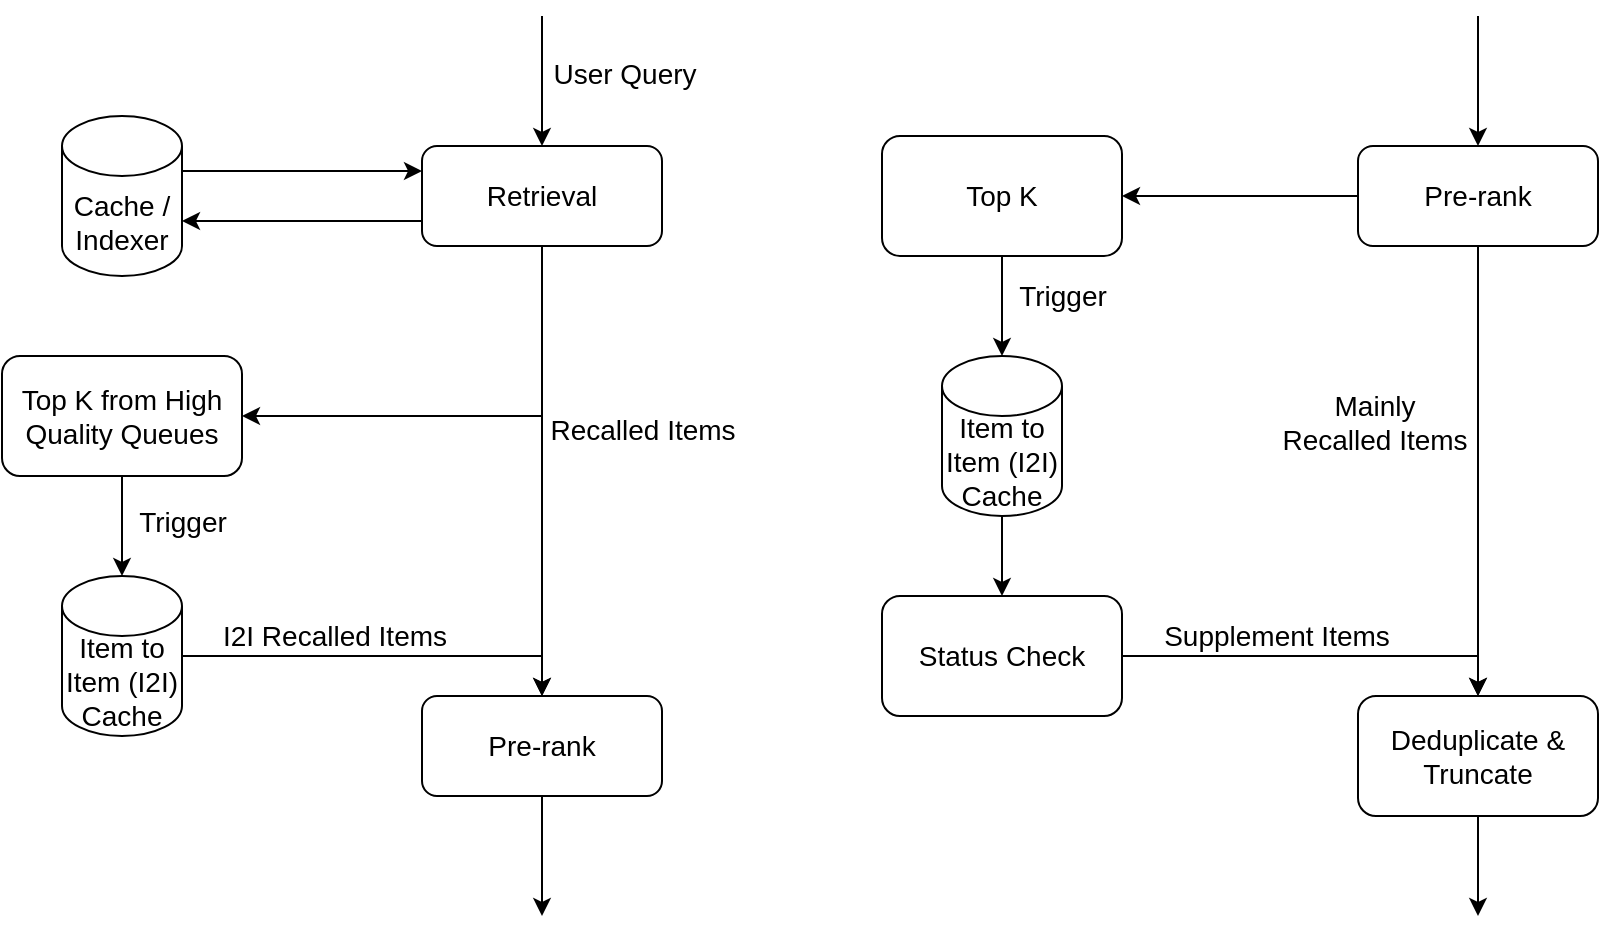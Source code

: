 <mxfile version="20.5.1" type="github" pages="4">
  <diagram id="C5RBs43oDa-KdzZeNtuy" name="q2i2i">
    <mxGraphModel dx="1298" dy="841" grid="0" gridSize="10" guides="1" tooltips="1" connect="1" arrows="1" fold="1" page="1" pageScale="1" pageWidth="827" pageHeight="1169" math="0" shadow="0">
      <root>
        <mxCell id="WIyWlLk6GJQsqaUBKTNV-0" />
        <mxCell id="WIyWlLk6GJQsqaUBKTNV-1" parent="WIyWlLk6GJQsqaUBKTNV-0" />
        <mxCell id="HGwPuuSSGh5aYulOvwMj-5" style="edgeStyle=orthogonalEdgeStyle;rounded=0;orthogonalLoop=1;jettySize=auto;html=1;exitX=1;exitY=0;exitDx=0;exitDy=27.5;exitPerimeter=0;entryX=0;entryY=0.25;entryDx=0;entryDy=0;fontSize=14;" edge="1" parent="WIyWlLk6GJQsqaUBKTNV-1" source="HGwPuuSSGh5aYulOvwMj-1" target="HGwPuuSSGh5aYulOvwMj-2">
          <mxGeometry relative="1" as="geometry" />
        </mxCell>
        <mxCell id="HGwPuuSSGh5aYulOvwMj-1" value="Cache / Indexer" style="shape=cylinder3;whiteSpace=wrap;html=1;boundedLbl=1;backgroundOutline=1;size=15;fontSize=14;" vertex="1" parent="WIyWlLk6GJQsqaUBKTNV-1">
          <mxGeometry x="40" y="120" width="60" height="80" as="geometry" />
        </mxCell>
        <mxCell id="HGwPuuSSGh5aYulOvwMj-4" style="edgeStyle=orthogonalEdgeStyle;rounded=0;orthogonalLoop=1;jettySize=auto;html=1;exitX=0.5;exitY=0;exitDx=0;exitDy=0;startArrow=classic;startFill=1;endArrow=none;endFill=0;fontSize=14;" edge="1" parent="WIyWlLk6GJQsqaUBKTNV-1" source="HGwPuuSSGh5aYulOvwMj-2">
          <mxGeometry relative="1" as="geometry">
            <mxPoint x="280" y="70" as="targetPoint" />
          </mxGeometry>
        </mxCell>
        <mxCell id="HGwPuuSSGh5aYulOvwMj-20" value="User Query" style="edgeLabel;html=1;align=center;verticalAlign=middle;resizable=0;points=[];fontSize=14;" vertex="1" connectable="0" parent="HGwPuuSSGh5aYulOvwMj-4">
          <mxGeometry x="0.108" relative="1" as="geometry">
            <mxPoint x="40" as="offset" />
          </mxGeometry>
        </mxCell>
        <mxCell id="HGwPuuSSGh5aYulOvwMj-6" style="edgeStyle=orthogonalEdgeStyle;rounded=0;orthogonalLoop=1;jettySize=auto;html=1;exitX=0;exitY=0.75;exitDx=0;exitDy=0;entryX=1;entryY=0;entryDx=0;entryDy=52.5;entryPerimeter=0;fontSize=14;" edge="1" parent="WIyWlLk6GJQsqaUBKTNV-1" source="HGwPuuSSGh5aYulOvwMj-2" target="HGwPuuSSGh5aYulOvwMj-1">
          <mxGeometry relative="1" as="geometry" />
        </mxCell>
        <mxCell id="HGwPuuSSGh5aYulOvwMj-8" value="" style="edgeStyle=orthogonalEdgeStyle;rounded=0;orthogonalLoop=1;jettySize=auto;html=1;startArrow=none;startFill=0;endArrow=classic;endFill=1;fontSize=14;" edge="1" parent="WIyWlLk6GJQsqaUBKTNV-1" source="HGwPuuSSGh5aYulOvwMj-2" target="HGwPuuSSGh5aYulOvwMj-7">
          <mxGeometry relative="1" as="geometry" />
        </mxCell>
        <mxCell id="HGwPuuSSGh5aYulOvwMj-17" value="Recalled Items" style="edgeLabel;html=1;align=center;verticalAlign=middle;resizable=0;points=[];fontSize=14;" vertex="1" connectable="0" parent="HGwPuuSSGh5aYulOvwMj-8">
          <mxGeometry x="-0.613" y="1" relative="1" as="geometry">
            <mxPoint x="49" y="48" as="offset" />
          </mxGeometry>
        </mxCell>
        <mxCell id="HGwPuuSSGh5aYulOvwMj-2" value="Retrieval" style="rounded=1;whiteSpace=wrap;html=1;fontSize=14;" vertex="1" parent="WIyWlLk6GJQsqaUBKTNV-1">
          <mxGeometry x="220" y="135" width="120" height="50" as="geometry" />
        </mxCell>
        <mxCell id="HGwPuuSSGh5aYulOvwMj-10" style="edgeStyle=orthogonalEdgeStyle;rounded=0;orthogonalLoop=1;jettySize=auto;html=1;exitX=0.5;exitY=1;exitDx=0;exitDy=0;startArrow=none;startFill=0;endArrow=classic;endFill=1;fontSize=14;" edge="1" parent="WIyWlLk6GJQsqaUBKTNV-1" source="HGwPuuSSGh5aYulOvwMj-7">
          <mxGeometry relative="1" as="geometry">
            <mxPoint x="280" y="520" as="targetPoint" />
          </mxGeometry>
        </mxCell>
        <mxCell id="HGwPuuSSGh5aYulOvwMj-7" value="Pre-rank" style="rounded=1;whiteSpace=wrap;html=1;fontSize=14;" vertex="1" parent="WIyWlLk6GJQsqaUBKTNV-1">
          <mxGeometry x="220" y="410" width="120" height="50" as="geometry" />
        </mxCell>
        <mxCell id="HGwPuuSSGh5aYulOvwMj-15" style="edgeStyle=orthogonalEdgeStyle;rounded=0;orthogonalLoop=1;jettySize=auto;html=1;exitX=1;exitY=0.5;exitDx=0;exitDy=0;startArrow=classic;startFill=1;endArrow=none;endFill=0;fontSize=14;" edge="1" parent="WIyWlLk6GJQsqaUBKTNV-1" source="HGwPuuSSGh5aYulOvwMj-11">
          <mxGeometry relative="1" as="geometry">
            <mxPoint x="280" y="270" as="targetPoint" />
            <Array as="points">
              <mxPoint x="260" y="270" />
            </Array>
          </mxGeometry>
        </mxCell>
        <mxCell id="HGwPuuSSGh5aYulOvwMj-16" style="edgeStyle=orthogonalEdgeStyle;rounded=0;orthogonalLoop=1;jettySize=auto;html=1;exitX=0.5;exitY=1;exitDx=0;exitDy=0;entryX=0.5;entryY=0;entryDx=0;entryDy=0;entryPerimeter=0;startArrow=none;startFill=0;endArrow=classic;endFill=1;fontSize=14;" edge="1" parent="WIyWlLk6GJQsqaUBKTNV-1" source="HGwPuuSSGh5aYulOvwMj-11" target="HGwPuuSSGh5aYulOvwMj-12">
          <mxGeometry relative="1" as="geometry" />
        </mxCell>
        <mxCell id="HGwPuuSSGh5aYulOvwMj-18" value="Trigger" style="edgeLabel;html=1;align=center;verticalAlign=middle;resizable=0;points=[];fontSize=14;" vertex="1" connectable="0" parent="HGwPuuSSGh5aYulOvwMj-16">
          <mxGeometry x="-0.022" y="2" relative="1" as="geometry">
            <mxPoint x="28" y="-2" as="offset" />
          </mxGeometry>
        </mxCell>
        <mxCell id="HGwPuuSSGh5aYulOvwMj-11" value="Top K from High Quality Queues" style="rounded=1;whiteSpace=wrap;html=1;fontSize=14;" vertex="1" parent="WIyWlLk6GJQsqaUBKTNV-1">
          <mxGeometry x="10" y="240" width="120" height="60" as="geometry" />
        </mxCell>
        <mxCell id="HGwPuuSSGh5aYulOvwMj-13" style="edgeStyle=orthogonalEdgeStyle;rounded=0;orthogonalLoop=1;jettySize=auto;html=1;exitX=1;exitY=0.5;exitDx=0;exitDy=0;exitPerimeter=0;entryX=0.5;entryY=0;entryDx=0;entryDy=0;startArrow=none;startFill=0;endArrow=classic;endFill=1;fontSize=14;" edge="1" parent="WIyWlLk6GJQsqaUBKTNV-1" source="HGwPuuSSGh5aYulOvwMj-12" target="HGwPuuSSGh5aYulOvwMj-7">
          <mxGeometry relative="1" as="geometry" />
        </mxCell>
        <mxCell id="HGwPuuSSGh5aYulOvwMj-19" value="I2I Recalled Items" style="edgeLabel;html=1;align=center;verticalAlign=middle;resizable=0;points=[];fontSize=14;" vertex="1" connectable="0" parent="HGwPuuSSGh5aYulOvwMj-13">
          <mxGeometry x="-0.22" y="-1" relative="1" as="geometry">
            <mxPoint x="-2" y="-11" as="offset" />
          </mxGeometry>
        </mxCell>
        <mxCell id="HGwPuuSSGh5aYulOvwMj-12" value="Item to Item (I2I) Cache" style="shape=cylinder3;whiteSpace=wrap;html=1;boundedLbl=1;backgroundOutline=1;size=15;fontSize=14;" vertex="1" parent="WIyWlLk6GJQsqaUBKTNV-1">
          <mxGeometry x="40" y="350" width="60" height="80" as="geometry" />
        </mxCell>
        <mxCell id="HGwPuuSSGh5aYulOvwMj-27" style="edgeStyle=orthogonalEdgeStyle;rounded=0;orthogonalLoop=1;jettySize=auto;html=1;exitX=0.5;exitY=0;exitDx=0;exitDy=0;fontSize=14;startArrow=classic;startFill=1;endArrow=none;endFill=0;" edge="1" parent="WIyWlLk6GJQsqaUBKTNV-1" source="HGwPuuSSGh5aYulOvwMj-21">
          <mxGeometry relative="1" as="geometry">
            <mxPoint x="748" y="70" as="targetPoint" />
          </mxGeometry>
        </mxCell>
        <mxCell id="HGwPuuSSGh5aYulOvwMj-32" style="edgeStyle=orthogonalEdgeStyle;rounded=0;orthogonalLoop=1;jettySize=auto;html=1;exitX=0;exitY=0.5;exitDx=0;exitDy=0;entryX=1;entryY=0.5;entryDx=0;entryDy=0;fontSize=14;startArrow=none;startFill=0;endArrow=classic;endFill=1;" edge="1" parent="WIyWlLk6GJQsqaUBKTNV-1" source="HGwPuuSSGh5aYulOvwMj-21" target="HGwPuuSSGh5aYulOvwMj-28">
          <mxGeometry relative="1" as="geometry" />
        </mxCell>
        <mxCell id="HGwPuuSSGh5aYulOvwMj-35" value="Trigger" style="edgeLabel;html=1;align=center;verticalAlign=middle;resizable=0;points=[];fontSize=14;" vertex="1" connectable="0" parent="HGwPuuSSGh5aYulOvwMj-32">
          <mxGeometry x="-0.15" y="3" relative="1" as="geometry">
            <mxPoint x="-98" y="47" as="offset" />
          </mxGeometry>
        </mxCell>
        <mxCell id="HGwPuuSSGh5aYulOvwMj-39" style="edgeStyle=orthogonalEdgeStyle;rounded=0;orthogonalLoop=1;jettySize=auto;html=1;exitX=0.5;exitY=1;exitDx=0;exitDy=0;entryX=0.5;entryY=0;entryDx=0;entryDy=0;fontSize=14;startArrow=none;startFill=0;endArrow=classic;endFill=1;" edge="1" parent="WIyWlLk6GJQsqaUBKTNV-1" source="HGwPuuSSGh5aYulOvwMj-21" target="HGwPuuSSGh5aYulOvwMj-33">
          <mxGeometry relative="1" as="geometry" />
        </mxCell>
        <mxCell id="HGwPuuSSGh5aYulOvwMj-42" value="Mainly &lt;br&gt;Recalled Items" style="edgeLabel;html=1;align=center;verticalAlign=middle;resizable=0;points=[];fontSize=14;" vertex="1" connectable="0" parent="HGwPuuSSGh5aYulOvwMj-39">
          <mxGeometry x="-0.222" y="-1" relative="1" as="geometry">
            <mxPoint x="-51" as="offset" />
          </mxGeometry>
        </mxCell>
        <mxCell id="HGwPuuSSGh5aYulOvwMj-21" value="Pre-rank" style="rounded=1;whiteSpace=wrap;html=1;fontSize=14;" vertex="1" parent="WIyWlLk6GJQsqaUBKTNV-1">
          <mxGeometry x="688" y="135" width="120" height="50" as="geometry" />
        </mxCell>
        <mxCell id="HGwPuuSSGh5aYulOvwMj-34" style="edgeStyle=orthogonalEdgeStyle;rounded=0;orthogonalLoop=1;jettySize=auto;html=1;exitX=0.5;exitY=1;exitDx=0;exitDy=0;entryX=0.5;entryY=0;entryDx=0;entryDy=0;entryPerimeter=0;fontSize=14;startArrow=none;startFill=0;endArrow=classic;endFill=1;" edge="1" parent="WIyWlLk6GJQsqaUBKTNV-1" source="HGwPuuSSGh5aYulOvwMj-28" target="HGwPuuSSGh5aYulOvwMj-30">
          <mxGeometry relative="1" as="geometry" />
        </mxCell>
        <mxCell id="HGwPuuSSGh5aYulOvwMj-28" value="Top K" style="rounded=1;whiteSpace=wrap;html=1;fontSize=14;" vertex="1" parent="WIyWlLk6GJQsqaUBKTNV-1">
          <mxGeometry x="450" y="130" width="120" height="60" as="geometry" />
        </mxCell>
        <mxCell id="HGwPuuSSGh5aYulOvwMj-36" style="edgeStyle=orthogonalEdgeStyle;rounded=0;orthogonalLoop=1;jettySize=auto;html=1;exitX=0.5;exitY=1;exitDx=0;exitDy=0;exitPerimeter=0;entryX=0.5;entryY=0;entryDx=0;entryDy=0;fontSize=14;startArrow=none;startFill=0;endArrow=classic;endFill=1;" edge="1" parent="WIyWlLk6GJQsqaUBKTNV-1" source="HGwPuuSSGh5aYulOvwMj-30" target="HGwPuuSSGh5aYulOvwMj-31">
          <mxGeometry relative="1" as="geometry" />
        </mxCell>
        <mxCell id="HGwPuuSSGh5aYulOvwMj-30" value="Item to Item (I2I) Cache" style="shape=cylinder3;whiteSpace=wrap;html=1;boundedLbl=1;backgroundOutline=1;size=15;fontSize=14;" vertex="1" parent="WIyWlLk6GJQsqaUBKTNV-1">
          <mxGeometry x="480" y="240" width="60" height="80" as="geometry" />
        </mxCell>
        <mxCell id="HGwPuuSSGh5aYulOvwMj-37" style="edgeStyle=orthogonalEdgeStyle;rounded=0;orthogonalLoop=1;jettySize=auto;html=1;exitX=1;exitY=0.5;exitDx=0;exitDy=0;entryX=0.5;entryY=0;entryDx=0;entryDy=0;fontSize=14;startArrow=none;startFill=0;endArrow=classic;endFill=1;" edge="1" parent="WIyWlLk6GJQsqaUBKTNV-1" source="HGwPuuSSGh5aYulOvwMj-31" target="HGwPuuSSGh5aYulOvwMj-33">
          <mxGeometry relative="1" as="geometry" />
        </mxCell>
        <mxCell id="HGwPuuSSGh5aYulOvwMj-38" value="Supplement Items" style="edgeLabel;html=1;align=center;verticalAlign=middle;resizable=0;points=[];fontSize=14;" vertex="1" connectable="0" parent="HGwPuuSSGh5aYulOvwMj-37">
          <mxGeometry x="-0.225" y="-3" relative="1" as="geometry">
            <mxPoint y="-13" as="offset" />
          </mxGeometry>
        </mxCell>
        <mxCell id="HGwPuuSSGh5aYulOvwMj-31" value="Status Check" style="rounded=1;whiteSpace=wrap;html=1;fontSize=14;" vertex="1" parent="WIyWlLk6GJQsqaUBKTNV-1">
          <mxGeometry x="450" y="360" width="120" height="60" as="geometry" />
        </mxCell>
        <mxCell id="HGwPuuSSGh5aYulOvwMj-41" style="edgeStyle=orthogonalEdgeStyle;rounded=0;orthogonalLoop=1;jettySize=auto;html=1;exitX=0.5;exitY=1;exitDx=0;exitDy=0;fontSize=14;startArrow=none;startFill=0;endArrow=classic;endFill=1;" edge="1" parent="WIyWlLk6GJQsqaUBKTNV-1" source="HGwPuuSSGh5aYulOvwMj-33">
          <mxGeometry relative="1" as="geometry">
            <mxPoint x="748" y="520" as="targetPoint" />
          </mxGeometry>
        </mxCell>
        <mxCell id="HGwPuuSSGh5aYulOvwMj-33" value="Deduplicate &amp;amp; Truncate" style="rounded=1;whiteSpace=wrap;html=1;fontSize=14;" vertex="1" parent="WIyWlLk6GJQsqaUBKTNV-1">
          <mxGeometry x="688" y="410" width="120" height="60" as="geometry" />
        </mxCell>
      </root>
    </mxGraphModel>
  </diagram>
  <diagram id="5fOxwFPV1g2caRDRGUS9" name="swing">
    <mxGraphModel dx="1298" dy="752" grid="0" gridSize="10" guides="1" tooltips="1" connect="1" arrows="1" fold="1" page="1" pageScale="1" pageWidth="850" pageHeight="1100" math="0" shadow="0">
      <root>
        <mxCell id="0" />
        <mxCell id="1" parent="0" />
        <mxCell id="u0Erxf0fojJ4FD15GasT-1" value="User &lt;i&gt;&lt;font face=&quot;Times New Roman&quot;&gt;u&lt;/font&gt;&lt;/i&gt;" style="shape=umlActor;verticalLabelPosition=bottom;verticalAlign=top;html=1;outlineConnect=0;fontSize=14;" vertex="1" parent="1">
          <mxGeometry x="66" y="259.5" width="30" height="60" as="geometry" />
        </mxCell>
        <mxCell id="u0Erxf0fojJ4FD15GasT-2" value="User &lt;font face=&quot;Times New Roman&quot;&gt;&lt;i&gt;v&lt;/i&gt;&lt;/font&gt;" style="shape=umlActor;verticalLabelPosition=bottom;verticalAlign=top;html=1;outlineConnect=0;fontSize=14;" vertex="1" parent="1">
          <mxGeometry x="292" y="182.5" width="30" height="60" as="geometry" />
        </mxCell>
        <mxCell id="u0Erxf0fojJ4FD15GasT-4" value="Item &lt;i&gt;&lt;font face=&quot;Times New Roman&quot;&gt;j&lt;/font&gt;&lt;/i&gt;" style="ellipse;whiteSpace=wrap;html=1;aspect=fixed;fontSize=14;" vertex="1" parent="1">
          <mxGeometry x="178" y="351.5" width="47" height="47" as="geometry" />
        </mxCell>
        <mxCell id="u0Erxf0fojJ4FD15GasT-6" value="Item &lt;i&gt;&lt;font face=&quot;Times New Roman&quot;&gt;i&lt;/font&gt;&lt;/i&gt;" style="ellipse;whiteSpace=wrap;html=1;aspect=fixed;fontSize=14;" vertex="1" parent="1">
          <mxGeometry x="169" y="277.5" width="47" height="47" as="geometry" />
        </mxCell>
        <mxCell id="u0Erxf0fojJ4FD15GasT-14" value="" style="endArrow=classic;html=1;rounded=0;fontSize=14;exitX=1;exitY=0.333;exitDx=0;exitDy=0;exitPerimeter=0;entryX=0;entryY=0.5;entryDx=0;entryDy=0;strokeColor=#7EA6E0;" edge="1" parent="1" source="u0Erxf0fojJ4FD15GasT-1" target="u0Erxf0fojJ4FD15GasT-6">
          <mxGeometry width="50" height="50" relative="1" as="geometry">
            <mxPoint x="336" y="456.5" as="sourcePoint" />
            <mxPoint x="386" y="406.5" as="targetPoint" />
          </mxGeometry>
        </mxCell>
        <mxCell id="u0Erxf0fojJ4FD15GasT-15" value="" style="endArrow=classic;html=1;rounded=0;fontSize=14;exitX=1;exitY=0.333;exitDx=0;exitDy=0;exitPerimeter=0;entryX=0;entryY=0.5;entryDx=0;entryDy=0;strokeColor=#7EA6E0;" edge="1" parent="1" source="u0Erxf0fojJ4FD15GasT-1" target="u0Erxf0fojJ4FD15GasT-4">
          <mxGeometry width="50" height="50" relative="1" as="geometry">
            <mxPoint x="82" y="277.5" as="sourcePoint" />
            <mxPoint x="179" y="311" as="targetPoint" />
          </mxGeometry>
        </mxCell>
        <mxCell id="u0Erxf0fojJ4FD15GasT-16" value="" style="endArrow=classic;html=1;rounded=0;fontSize=14;exitX=0;exitY=0.333;exitDx=0;exitDy=0;exitPerimeter=0;entryX=1;entryY=0.5;entryDx=0;entryDy=0;strokeColor=#7EA6E0;" edge="1" parent="1" source="u0Erxf0fojJ4FD15GasT-2" target="u0Erxf0fojJ4FD15GasT-6">
          <mxGeometry width="50" height="50" relative="1" as="geometry">
            <mxPoint x="82" y="277.5" as="sourcePoint" />
            <mxPoint x="179" y="311" as="targetPoint" />
          </mxGeometry>
        </mxCell>
        <mxCell id="u0Erxf0fojJ4FD15GasT-17" value="" style="endArrow=classic;html=1;rounded=0;fontSize=14;entryX=1;entryY=0.5;entryDx=0;entryDy=0;strokeColor=#7EA6E0;" edge="1" parent="1" target="u0Erxf0fojJ4FD15GasT-4">
          <mxGeometry width="50" height="50" relative="1" as="geometry">
            <mxPoint x="293" y="203.5" as="sourcePoint" />
            <mxPoint x="189" y="321" as="targetPoint" />
          </mxGeometry>
        </mxCell>
        <mxCell id="u0Erxf0fojJ4FD15GasT-25" style="edgeStyle=orthogonalEdgeStyle;rounded=0;orthogonalLoop=1;jettySize=auto;html=1;exitX=1;exitY=0.5;exitDx=0;exitDy=0;strokeColor=#7EA6E0;fontSize=14;startArrow=none;startFill=0;endArrow=classic;endFill=1;" edge="1" parent="1" source="u0Erxf0fojJ4FD15GasT-21">
          <mxGeometry relative="1" as="geometry">
            <mxPoint x="564.5" y="362.5" as="targetPoint" />
          </mxGeometry>
        </mxCell>
        <mxCell id="u0Erxf0fojJ4FD15GasT-21" value="Item 1" style="ellipse;whiteSpace=wrap;html=1;aspect=fixed;fontSize=14;" vertex="1" parent="1">
          <mxGeometry x="471.5" y="338.5" width="47" height="47" as="geometry" />
        </mxCell>
        <mxCell id="u0Erxf0fojJ4FD15GasT-44" value="" style="edgeStyle=orthogonalEdgeStyle;rounded=0;orthogonalLoop=1;jettySize=auto;html=1;strokeColor=#7EA6E0;fontSize=14;startArrow=none;startFill=0;endArrow=classic;endFill=1;" edge="1" parent="1" source="u0Erxf0fojJ4FD15GasT-26">
          <mxGeometry relative="1" as="geometry">
            <mxPoint x="591.5" y="282" as="targetPoint" />
          </mxGeometry>
        </mxCell>
        <mxCell id="u0Erxf0fojJ4FD15GasT-26" value="User 1" style="shape=umlActor;verticalLabelPosition=bottom;verticalAlign=top;html=1;outlineConnect=0;fontSize=14;" vertex="1" parent="1">
          <mxGeometry x="576.5" y="332" width="30" height="60" as="geometry" />
        </mxCell>
        <mxCell id="u0Erxf0fojJ4FD15GasT-32" value="User 2" style="shape=umlActor;verticalLabelPosition=bottom;verticalAlign=top;html=1;outlineConnect=0;fontSize=14;" vertex="1" parent="1">
          <mxGeometry x="626.5" y="332" width="30" height="60" as="geometry" />
        </mxCell>
        <mxCell id="u0Erxf0fojJ4FD15GasT-37" value="User 3" style="shape=umlActor;verticalLabelPosition=bottom;verticalAlign=top;html=1;outlineConnect=0;fontSize=14;" vertex="1" parent="1">
          <mxGeometry x="675.5" y="332" width="30" height="60" as="geometry" />
        </mxCell>
        <mxCell id="u0Erxf0fojJ4FD15GasT-38" value="User 3" style="shape=umlActor;verticalLabelPosition=bottom;verticalAlign=top;html=1;outlineConnect=0;fontSize=14;" vertex="1" parent="1">
          <mxGeometry x="724.5" y="332" width="30" height="60" as="geometry" />
        </mxCell>
        <mxCell id="u0Erxf0fojJ4FD15GasT-45" value="Item 1,1" style="ellipse;whiteSpace=wrap;html=1;aspect=fixed;fontSize=14;" vertex="1" parent="1">
          <mxGeometry x="568" y="236" width="47" height="47" as="geometry" />
        </mxCell>
        <mxCell id="u0Erxf0fojJ4FD15GasT-46" value="Item 1,2" style="ellipse;whiteSpace=wrap;html=1;aspect=fixed;fontSize=14;" vertex="1" parent="1">
          <mxGeometry x="566.5" y="182.5" width="47" height="47" as="geometry" />
        </mxCell>
        <mxCell id="u0Erxf0fojJ4FD15GasT-47" value="Item 1,3" style="ellipse;whiteSpace=wrap;html=1;aspect=fixed;fontSize=14;" vertex="1" parent="1">
          <mxGeometry x="566.5" y="129" width="47" height="47" as="geometry" />
        </mxCell>
        <mxCell id="u0Erxf0fojJ4FD15GasT-48" value="" style="edgeStyle=orthogonalEdgeStyle;rounded=0;orthogonalLoop=1;jettySize=auto;html=1;strokeColor=#7EA6E0;fontSize=14;startArrow=none;startFill=0;endArrow=classic;endFill=1;" edge="1" parent="1">
          <mxGeometry relative="1" as="geometry">
            <mxPoint x="642.25" y="332" as="sourcePoint" />
            <mxPoint x="642.25" y="282" as="targetPoint" />
          </mxGeometry>
        </mxCell>
        <mxCell id="u0Erxf0fojJ4FD15GasT-49" value="Item 2,1" style="ellipse;whiteSpace=wrap;html=1;aspect=fixed;fontSize=14;" vertex="1" parent="1">
          <mxGeometry x="618.75" y="236" width="47" height="47" as="geometry" />
        </mxCell>
        <mxCell id="u0Erxf0fojJ4FD15GasT-50" value="Item 2,2" style="ellipse;whiteSpace=wrap;html=1;aspect=fixed;fontSize=14;" vertex="1" parent="1">
          <mxGeometry x="617.25" y="182.5" width="47" height="47" as="geometry" />
        </mxCell>
        <mxCell id="u0Erxf0fojJ4FD15GasT-51" value="Item 2,3" style="ellipse;whiteSpace=wrap;html=1;aspect=fixed;fontSize=14;" vertex="1" parent="1">
          <mxGeometry x="617.25" y="129" width="47" height="47" as="geometry" />
        </mxCell>
        <mxCell id="u0Erxf0fojJ4FD15GasT-52" value="" style="edgeStyle=orthogonalEdgeStyle;rounded=0;orthogonalLoop=1;jettySize=auto;html=1;strokeColor=#7EA6E0;fontSize=14;startArrow=none;startFill=0;endArrow=classic;endFill=1;" edge="1" parent="1">
          <mxGeometry relative="1" as="geometry">
            <mxPoint x="691.25" y="332" as="sourcePoint" />
            <mxPoint x="691.25" y="282" as="targetPoint" />
          </mxGeometry>
        </mxCell>
        <mxCell id="u0Erxf0fojJ4FD15GasT-53" value="Item 3,1" style="ellipse;whiteSpace=wrap;html=1;aspect=fixed;fontSize=14;" vertex="1" parent="1">
          <mxGeometry x="667.75" y="236" width="47" height="47" as="geometry" />
        </mxCell>
        <mxCell id="u0Erxf0fojJ4FD15GasT-54" value="Item 3,2" style="ellipse;whiteSpace=wrap;html=1;aspect=fixed;fontSize=14;" vertex="1" parent="1">
          <mxGeometry x="666.25" y="182.5" width="47" height="47" as="geometry" />
        </mxCell>
        <mxCell id="u0Erxf0fojJ4FD15GasT-55" value="Item 3,3" style="ellipse;whiteSpace=wrap;html=1;aspect=fixed;fontSize=14;" vertex="1" parent="1">
          <mxGeometry x="666.25" y="129" width="47" height="47" as="geometry" />
        </mxCell>
        <mxCell id="u0Erxf0fojJ4FD15GasT-56" value="" style="edgeStyle=orthogonalEdgeStyle;rounded=0;orthogonalLoop=1;jettySize=auto;html=1;strokeColor=#7EA6E0;fontSize=14;startArrow=none;startFill=0;endArrow=classic;endFill=1;" edge="1" parent="1">
          <mxGeometry relative="1" as="geometry">
            <mxPoint x="740.25" y="332" as="sourcePoint" />
            <mxPoint x="740.25" y="282" as="targetPoint" />
          </mxGeometry>
        </mxCell>
        <mxCell id="u0Erxf0fojJ4FD15GasT-57" value="Item 4,1" style="ellipse;whiteSpace=wrap;html=1;aspect=fixed;fontSize=14;" vertex="1" parent="1">
          <mxGeometry x="716.75" y="236" width="47" height="47" as="geometry" />
        </mxCell>
        <mxCell id="u0Erxf0fojJ4FD15GasT-58" value="Item 4,2" style="ellipse;whiteSpace=wrap;html=1;aspect=fixed;fontSize=14;" vertex="1" parent="1">
          <mxGeometry x="715.25" y="182.5" width="47" height="47" as="geometry" />
        </mxCell>
        <mxCell id="u0Erxf0fojJ4FD15GasT-59" value="Item 4,3" style="ellipse;whiteSpace=wrap;html=1;aspect=fixed;fontSize=14;" vertex="1" parent="1">
          <mxGeometry x="715.25" y="129" width="47" height="47" as="geometry" />
        </mxCell>
        <mxCell id="u0Erxf0fojJ4FD15GasT-64" value="Trigger" style="text;html=1;align=center;verticalAlign=middle;resizable=0;points=[];autosize=1;strokeColor=none;fillColor=none;fontSize=14;" vertex="1" parent="1">
          <mxGeometry x="464" y="392" width="62" height="29" as="geometry" />
        </mxCell>
        <mxCell id="u0Erxf0fojJ4FD15GasT-65" value="" style="shape=curlyBracket;whiteSpace=wrap;html=1;rounded=1;fontSize=14;rotation=-90;" vertex="1" parent="1">
          <mxGeometry x="686.75" y="310" width="20" height="256" as="geometry" />
        </mxCell>
        <mxCell id="u0Erxf0fojJ4FD15GasT-66" value="... ..." style="text;html=1;align=center;verticalAlign=middle;resizable=0;points=[];autosize=1;strokeColor=none;fillColor=none;fontSize=14;" vertex="1" parent="1">
          <mxGeometry x="780.5" y="338.5" width="45" height="29" as="geometry" />
        </mxCell>
        <mxCell id="u0Erxf0fojJ4FD15GasT-67" value="Interacted Users (sampled)" style="text;html=1;align=center;verticalAlign=middle;resizable=0;points=[];autosize=1;strokeColor=none;fillColor=none;fontSize=14;" vertex="1" parent="1">
          <mxGeometry x="603.75" y="450" width="187" height="29" as="geometry" />
        </mxCell>
        <mxCell id="u0Erxf0fojJ4FD15GasT-68" value="" style="shape=curlyBracket;whiteSpace=wrap;html=1;rounded=1;fontSize=14;" vertex="1" parent="1">
          <mxGeometry x="531.5" y="83" width="20" height="200" as="geometry" />
        </mxCell>
        <mxCell id="u0Erxf0fojJ4FD15GasT-69" value="... ..." style="text;html=1;align=center;verticalAlign=middle;resizable=0;points=[];autosize=1;strokeColor=none;fillColor=none;fontSize=14;rotation=-90;" vertex="1" parent="1">
          <mxGeometry x="561.5" y="88" width="45" height="29" as="geometry" />
        </mxCell>
        <mxCell id="u0Erxf0fojJ4FD15GasT-70" value="... ..." style="text;html=1;align=center;verticalAlign=middle;resizable=0;points=[];autosize=1;strokeColor=none;fillColor=none;fontSize=14;rotation=-90;" vertex="1" parent="1">
          <mxGeometry x="615" y="88" width="45" height="29" as="geometry" />
        </mxCell>
        <mxCell id="u0Erxf0fojJ4FD15GasT-71" value="... ..." style="text;html=1;align=center;verticalAlign=middle;resizable=0;points=[];autosize=1;strokeColor=none;fillColor=none;fontSize=14;rotation=-90;" vertex="1" parent="1">
          <mxGeometry x="663.25" y="88" width="45" height="29" as="geometry" />
        </mxCell>
        <mxCell id="u0Erxf0fojJ4FD15GasT-72" value="... ..." style="text;html=1;align=center;verticalAlign=middle;resizable=0;points=[];autosize=1;strokeColor=none;fillColor=none;fontSize=14;rotation=-90;" vertex="1" parent="1">
          <mxGeometry x="716.75" y="88" width="45" height="29" as="geometry" />
        </mxCell>
        <mxCell id="u0Erxf0fojJ4FD15GasT-73" value="Interacted&lt;br&gt;&amp;nbsp;Items&lt;br&gt;(Recalled &lt;br&gt;Items)" style="text;html=1;align=center;verticalAlign=middle;resizable=0;points=[];autosize=1;strokeColor=none;fillColor=none;fontSize=14;rotation=0;" vertex="1" parent="1">
          <mxGeometry x="455" y="144" width="80" height="79" as="geometry" />
        </mxCell>
        <mxCell id="u0Erxf0fojJ4FD15GasT-76" value="" style="rounded=1;whiteSpace=wrap;html=1;fontFamily=Times New Roman;fontSize=14;strokeWidth=3;fillColor=#FFFFFF;strokeColor=#C73500;fontColor=#000000;" vertex="1" parent="1">
          <mxGeometry x="252" y="585" width="182" height="379" as="geometry" />
        </mxCell>
        <mxCell id="u0Erxf0fojJ4FD15GasT-102" style="edgeStyle=orthogonalEdgeStyle;rounded=0;orthogonalLoop=1;jettySize=auto;html=1;exitX=1;exitY=0.5;exitDx=0;exitDy=0;strokeColor=#000000;fontFamily=Times New Roman;fontSize=14;startArrow=none;startFill=0;endArrow=classic;endFill=1;entryX=0;entryY=0.5;entryDx=0;entryDy=0;entryPerimeter=0;" edge="1" parent="1" source="u0Erxf0fojJ4FD15GasT-77" target="u0Erxf0fojJ4FD15GasT-115">
          <mxGeometry relative="1" as="geometry">
            <mxPoint x="515" y="643.5" as="targetPoint" />
          </mxGeometry>
        </mxCell>
        <mxCell id="u0Erxf0fojJ4FD15GasT-103" value="Realtime &lt;br&gt;Features" style="edgeLabel;html=1;align=center;verticalAlign=middle;resizable=0;points=[];fontSize=14;fontFamily=Times New Roman;" vertex="1" connectable="0" parent="u0Erxf0fojJ4FD15GasT-102">
          <mxGeometry x="0.263" y="4" relative="1" as="geometry">
            <mxPoint x="20" y="25" as="offset" />
          </mxGeometry>
        </mxCell>
        <mxCell id="u0Erxf0fojJ4FD15GasT-77" value="Items" style="rounded=1;whiteSpace=wrap;html=1;fontFamily=Times New Roman;fontSize=14;" vertex="1" parent="1">
          <mxGeometry x="277" y="623" width="61" height="41" as="geometry" />
        </mxCell>
        <mxCell id="u0Erxf0fojJ4FD15GasT-78" value="Items" style="rounded=1;whiteSpace=wrap;html=1;fontFamily=Times New Roman;fontSize=14;" vertex="1" parent="1">
          <mxGeometry x="350" y="623" width="61" height="41" as="geometry" />
        </mxCell>
        <mxCell id="u0Erxf0fojJ4FD15GasT-79" value="Items" style="rounded=1;whiteSpace=wrap;html=1;fontFamily=Times New Roman;fontSize=14;" vertex="1" parent="1">
          <mxGeometry x="277" y="672" width="61" height="41" as="geometry" />
        </mxCell>
        <mxCell id="u0Erxf0fojJ4FD15GasT-80" value="Ads" style="rounded=1;whiteSpace=wrap;html=1;fontFamily=Times New Roman;fontSize=14;" vertex="1" parent="1">
          <mxGeometry x="350" y="672" width="61" height="41" as="geometry" />
        </mxCell>
        <mxCell id="u0Erxf0fojJ4FD15GasT-84" value="Ads" style="rounded=1;whiteSpace=wrap;html=1;fontFamily=Times New Roman;fontSize=14;" vertex="1" parent="1">
          <mxGeometry x="349" y="851" width="61" height="41" as="geometry" />
        </mxCell>
        <mxCell id="u0Erxf0fojJ4FD15GasT-85" value="Shopee App" style="text;html=1;align=center;verticalAlign=middle;resizable=0;points=[];autosize=1;strokeColor=none;fillColor=none;fontSize=14;fontFamily=Times New Roman;" vertex="1" parent="1">
          <mxGeometry x="304" y="585" width="86" height="29" as="geometry" />
        </mxCell>
        <mxCell id="u0Erxf0fojJ4FD15GasT-90" style="edgeStyle=orthogonalEdgeStyle;rounded=0;orthogonalLoop=1;jettySize=auto;html=1;exitX=1;exitY=0.333;exitDx=0;exitDy=0;exitPerimeter=0;entryX=0;entryY=0.5;entryDx=0;entryDy=0;strokeColor=#7EA6E0;fontFamily=Times New Roman;fontSize=14;startArrow=none;startFill=0;endArrow=classic;endFill=1;" edge="1" parent="1" source="u0Erxf0fojJ4FD15GasT-86" target="u0Erxf0fojJ4FD15GasT-77">
          <mxGeometry relative="1" as="geometry" />
        </mxCell>
        <mxCell id="u0Erxf0fojJ4FD15GasT-99" value="Click" style="edgeLabel;html=1;align=center;verticalAlign=middle;resizable=0;points=[];fontSize=14;fontFamily=Times New Roman;" vertex="1" connectable="0" parent="u0Erxf0fojJ4FD15GasT-90">
          <mxGeometry x="-0.331" y="2" relative="1" as="geometry">
            <mxPoint x="-4" y="-12" as="offset" />
          </mxGeometry>
        </mxCell>
        <mxCell id="u0Erxf0fojJ4FD15GasT-86" value="User" style="shape=umlActor;verticalLabelPosition=bottom;verticalAlign=top;html=1;outlineConnect=0;strokeWidth=1;fontFamily=Times New Roman;fontSize=14;fillColor=#FFFFFF;" vertex="1" parent="1">
          <mxGeometry x="131" y="623" width="30" height="60" as="geometry" />
        </mxCell>
        <mxCell id="u0Erxf0fojJ4FD15GasT-92" value="Scoring down&lt;br&gt;to NEXT PAGE" style="text;html=1;align=center;verticalAlign=middle;resizable=0;points=[];autosize=1;strokeColor=none;fillColor=none;fontSize=14;fontFamily=Times New Roman;" vertex="1" parent="1">
          <mxGeometry x="100" y="752" width="108" height="46" as="geometry" />
        </mxCell>
        <mxCell id="u0Erxf0fojJ4FD15GasT-93" value="... ..." style="text;html=1;align=center;verticalAlign=middle;resizable=0;points=[];autosize=1;strokeColor=none;fillColor=none;fontSize=14;fontFamily=Times New Roman;rotation=90;" vertex="1" parent="1">
          <mxGeometry x="325.5" y="760" width="43" height="29" as="geometry" />
        </mxCell>
        <mxCell id="u0Erxf0fojJ4FD15GasT-97" style="edgeStyle=orthogonalEdgeStyle;rounded=0;orthogonalLoop=1;jettySize=auto;html=1;exitX=1;exitY=0.333;exitDx=0;exitDy=0;exitPerimeter=0;entryX=0;entryY=0.5;entryDx=0;entryDy=0;strokeColor=#7EA6E0;fontFamily=Times New Roman;fontSize=14;startArrow=none;startFill=0;endArrow=classic;endFill=1;dashed=1;" edge="1" parent="1" source="u0Erxf0fojJ4FD15GasT-94" target="u0Erxf0fojJ4FD15GasT-84">
          <mxGeometry relative="1" as="geometry" />
        </mxCell>
        <mxCell id="u0Erxf0fojJ4FD15GasT-98" value="Impression" style="edgeLabel;html=1;align=center;verticalAlign=middle;resizable=0;points=[];fontSize=14;fontFamily=Times New Roman;" vertex="1" connectable="0" parent="u0Erxf0fojJ4FD15GasT-97">
          <mxGeometry x="-0.374" y="-1" relative="1" as="geometry">
            <mxPoint x="-11" y="-15" as="offset" />
          </mxGeometry>
        </mxCell>
        <mxCell id="u0Erxf0fojJ4FD15GasT-94" value="User" style="shape=umlActor;verticalLabelPosition=bottom;verticalAlign=top;html=1;outlineConnect=0;strokeWidth=1;fontFamily=Times New Roman;fontSize=14;fillColor=#FFFFFF;" vertex="1" parent="1">
          <mxGeometry x="131" y="851" width="30" height="60" as="geometry" />
        </mxCell>
        <mxCell id="u0Erxf0fojJ4FD15GasT-108" style="edgeStyle=orthogonalEdgeStyle;rounded=0;orthogonalLoop=1;jettySize=auto;html=1;exitX=0.5;exitY=1;exitDx=0;exitDy=0;entryX=0.5;entryY=0;entryDx=0;entryDy=0;strokeColor=#000000;fontFamily=Times New Roman;fontSize=14;startArrow=none;startFill=0;endArrow=classic;endFill=1;" edge="1" parent="1" target="u0Erxf0fojJ4FD15GasT-104">
          <mxGeometry relative="1" as="geometry">
            <mxPoint x="605" y="676" as="sourcePoint" />
          </mxGeometry>
        </mxCell>
        <mxCell id="u0Erxf0fojJ4FD15GasT-114" style="edgeStyle=orthogonalEdgeStyle;rounded=0;orthogonalLoop=1;jettySize=auto;html=1;exitX=1;exitY=0.5;exitDx=0;exitDy=0;entryX=1;entryY=0.5;entryDx=0;entryDy=0;strokeColor=#000000;fontFamily=Times New Roman;fontSize=14;startArrow=none;startFill=0;endArrow=classic;endFill=1;exitPerimeter=0;" edge="1" parent="1" source="u0Erxf0fojJ4FD15GasT-115" target="u0Erxf0fojJ4FD15GasT-110">
          <mxGeometry relative="1" as="geometry">
            <mxPoint x="695" y="643.5" as="sourcePoint" />
            <Array as="points">
              <mxPoint x="747" y="644" />
              <mxPoint x="747" y="872" />
            </Array>
          </mxGeometry>
        </mxCell>
        <mxCell id="u0Erxf0fojJ4FD15GasT-112" style="edgeStyle=orthogonalEdgeStyle;rounded=0;orthogonalLoop=1;jettySize=auto;html=1;exitX=0.5;exitY=1;exitDx=0;exitDy=0;entryX=0.5;entryY=0;entryDx=0;entryDy=0;strokeColor=#000000;fontFamily=Times New Roman;fontSize=14;startArrow=none;startFill=0;endArrow=classic;endFill=1;" edge="1" parent="1" source="u0Erxf0fojJ4FD15GasT-104" target="u0Erxf0fojJ4FD15GasT-110">
          <mxGeometry relative="1" as="geometry" />
        </mxCell>
        <mxCell id="u0Erxf0fojJ4FD15GasT-104" value="" style="rounded=1;whiteSpace=wrap;html=1;fontFamily=Times New Roman;fontSize=14;strokeWidth=1;fillColor=#FFFFFF;" vertex="1" parent="1">
          <mxGeometry x="515" y="713" width="180" height="90" as="geometry" />
        </mxCell>
        <mxCell id="u0Erxf0fojJ4FD15GasT-106" value="U2I2I Recall" style="rounded=1;whiteSpace=wrap;html=1;fontFamily=Times New Roman;fontSize=14;" vertex="1" parent="1">
          <mxGeometry x="534.5" y="754" width="61" height="41" as="geometry" />
        </mxCell>
        <mxCell id="u0Erxf0fojJ4FD15GasT-107" value="Vector Recall" style="rounded=1;whiteSpace=wrap;html=1;fontFamily=Times New Roman;fontSize=14;" vertex="1" parent="1">
          <mxGeometry x="614.5" y="754" width="61" height="41" as="geometry" />
        </mxCell>
        <mxCell id="u0Erxf0fojJ4FD15GasT-109" value="Recall Service" style="text;html=1;align=center;verticalAlign=middle;resizable=0;points=[];autosize=1;strokeColor=none;fillColor=none;fontSize=14;fontFamily=Times New Roman;" vertex="1" parent="1">
          <mxGeometry x="555.5" y="713" width="99" height="29" as="geometry" />
        </mxCell>
        <mxCell id="u0Erxf0fojJ4FD15GasT-113" style="edgeStyle=orthogonalEdgeStyle;rounded=0;orthogonalLoop=1;jettySize=auto;html=1;exitX=0;exitY=0.5;exitDx=0;exitDy=0;strokeColor=#000000;fontFamily=Times New Roman;fontSize=14;startArrow=none;startFill=0;endArrow=classic;endFill=1;" edge="1" parent="1" source="u0Erxf0fojJ4FD15GasT-110" target="u0Erxf0fojJ4FD15GasT-84">
          <mxGeometry relative="1" as="geometry" />
        </mxCell>
        <mxCell id="u0Erxf0fojJ4FD15GasT-110" value="Ranking Service" style="rounded=1;whiteSpace=wrap;html=1;fontFamily=Times New Roman;fontSize=14;strokeWidth=1;fillColor=#FFFFFF;" vertex="1" parent="1">
          <mxGeometry x="519.5" y="839" width="180" height="65" as="geometry" />
        </mxCell>
        <mxCell id="u0Erxf0fojJ4FD15GasT-115" value="Feature Platform" style="shape=cylinder3;whiteSpace=wrap;html=1;boundedLbl=1;backgroundOutline=1;size=15;strokeWidth=1;fontFamily=Times New Roman;fontSize=14;fillColor=#FFFFFF;" vertex="1" parent="1">
          <mxGeometry x="526.87" y="608" width="156.25" height="71" as="geometry" />
        </mxCell>
        <mxCell id="u0Erxf0fojJ4FD15GasT-122" style="edgeStyle=orthogonalEdgeStyle;rounded=0;orthogonalLoop=1;jettySize=auto;html=1;exitX=1;exitY=0.25;exitDx=0;exitDy=0;strokeColor=#000000;fontFamily=Times New Roman;fontSize=14;startArrow=classic;startFill=1;endArrow=none;endFill=0;" edge="1" parent="1" source="u0Erxf0fojJ4FD15GasT-116">
          <mxGeometry relative="1" as="geometry">
            <mxPoint x="1395" y="718" as="targetPoint" />
          </mxGeometry>
        </mxCell>
        <mxCell id="u0Erxf0fojJ4FD15GasT-124" style="edgeStyle=orthogonalEdgeStyle;rounded=0;orthogonalLoop=1;jettySize=auto;html=1;exitX=1;exitY=0.75;exitDx=0;exitDy=0;strokeColor=#000000;fontFamily=Times New Roman;fontSize=14;startArrow=none;startFill=0;endArrow=classicThin;endFill=1;" edge="1" parent="1" source="u0Erxf0fojJ4FD15GasT-116">
          <mxGeometry relative="1" as="geometry">
            <mxPoint x="1395" y="754" as="targetPoint" />
          </mxGeometry>
        </mxCell>
        <mxCell id="u0Erxf0fojJ4FD15GasT-116" value="Recall Service" style="rounded=1;whiteSpace=wrap;html=1;fontFamily=Times New Roman;fontSize=14;strokeWidth=1;fillColor=#FFFFFF;" vertex="1" parent="1">
          <mxGeometry x="1130" y="699" width="129" height="73" as="geometry" />
        </mxCell>
        <mxCell id="u0Erxf0fojJ4FD15GasT-117" value="Item to Item (I2I) Cache" style="shape=cylinder3;whiteSpace=wrap;html=1;boundedLbl=1;backgroundOutline=1;size=15;strokeWidth=1;fontFamily=Times New Roman;fontSize=14;fillColor=#FFFFFF;" vertex="1" parent="1">
          <mxGeometry x="1150.59" y="856" width="88" height="77" as="geometry" />
        </mxCell>
        <mxCell id="u0Erxf0fojJ4FD15GasT-118" value="Feature Platform" style="shape=cylinder3;whiteSpace=wrap;html=1;boundedLbl=1;backgroundOutline=1;size=15;strokeWidth=1;fontFamily=Times New Roman;fontSize=14;fillColor=#FFFFFF;" vertex="1" parent="1">
          <mxGeometry x="1138.18" y="541" width="112.82" height="71" as="geometry" />
        </mxCell>
        <mxCell id="u0Erxf0fojJ4FD15GasT-125" value="User Request" style="text;html=1;align=center;verticalAlign=middle;resizable=0;points=[];autosize=1;strokeColor=none;fillColor=none;fontSize=14;fontFamily=Times New Roman;strokeWidth=1;" vertex="1" parent="1">
          <mxGeometry x="1275" y="692" width="93" height="29" as="geometry" />
        </mxCell>
        <mxCell id="u0Erxf0fojJ4FD15GasT-126" value="Recalled Items" style="text;html=1;align=center;verticalAlign=middle;resizable=0;points=[];autosize=1;strokeColor=none;fillColor=none;fontSize=14;fontFamily=Times New Roman;" vertex="1" parent="1">
          <mxGeometry x="1275" y="725" width="102" height="29" as="geometry" />
        </mxCell>
        <mxCell id="u0Erxf0fojJ4FD15GasT-130" value="" style="endArrow=classic;html=1;rounded=0;strokeColor=#000000;fontFamily=Times New Roman;fontSize=14;" edge="1" parent="1">
          <mxGeometry width="50" height="50" relative="1" as="geometry">
            <mxPoint x="1186" y="699" as="sourcePoint" />
            <mxPoint x="1186" y="613" as="targetPoint" />
          </mxGeometry>
        </mxCell>
        <mxCell id="u0Erxf0fojJ4FD15GasT-132" value="User ID" style="edgeLabel;html=1;align=center;verticalAlign=middle;resizable=0;points=[];fontSize=14;fontFamily=Times New Roman;" vertex="1" connectable="0" parent="u0Erxf0fojJ4FD15GasT-130">
          <mxGeometry y="-2" relative="1" as="geometry">
            <mxPoint x="-32" y="-1" as="offset" />
          </mxGeometry>
        </mxCell>
        <mxCell id="u0Erxf0fojJ4FD15GasT-131" value="" style="endArrow=none;html=1;rounded=0;strokeColor=#000000;fontFamily=Times New Roman;fontSize=14;startArrow=classic;startFill=1;endFill=0;" edge="1" parent="1">
          <mxGeometry width="50" height="50" relative="1" as="geometry">
            <mxPoint x="1205" y="699" as="sourcePoint" />
            <mxPoint x="1205" y="613" as="targetPoint" />
          </mxGeometry>
        </mxCell>
        <mxCell id="u0Erxf0fojJ4FD15GasT-133" value="Realtime User Behaviour&lt;br&gt;(Trigger Items)" style="edgeLabel;html=1;align=center;verticalAlign=middle;resizable=0;points=[];fontSize=14;fontFamily=Times New Roman;" vertex="1" connectable="0" parent="u0Erxf0fojJ4FD15GasT-131">
          <mxGeometry x="0.03" y="3" relative="1" as="geometry">
            <mxPoint x="75" as="offset" />
          </mxGeometry>
        </mxCell>
        <mxCell id="u0Erxf0fojJ4FD15GasT-138" value="" style="endArrow=classic;html=1;rounded=0;strokeColor=#000000;fontFamily=Times New Roman;fontSize=14;" edge="1" parent="1">
          <mxGeometry width="50" height="50" relative="1" as="geometry">
            <mxPoint x="1183" y="855" as="sourcePoint" />
            <mxPoint x="1182.59" y="772.5" as="targetPoint" />
          </mxGeometry>
        </mxCell>
        <mxCell id="u0Erxf0fojJ4FD15GasT-139" value="Recalled Items" style="edgeLabel;html=1;align=center;verticalAlign=middle;resizable=0;points=[];fontSize=14;fontFamily=Times New Roman;" vertex="1" connectable="0" parent="u0Erxf0fojJ4FD15GasT-138">
          <mxGeometry y="-2" relative="1" as="geometry">
            <mxPoint x="-51" y="1" as="offset" />
          </mxGeometry>
        </mxCell>
        <mxCell id="u0Erxf0fojJ4FD15GasT-140" value="" style="endArrow=none;html=1;rounded=0;strokeColor=#000000;fontFamily=Times New Roman;fontSize=14;startArrow=classic;startFill=1;endFill=0;" edge="1" parent="1">
          <mxGeometry width="50" height="50" relative="1" as="geometry">
            <mxPoint x="1202" y="855" as="sourcePoint" />
            <mxPoint x="1201.59" y="772.5" as="targetPoint" />
          </mxGeometry>
        </mxCell>
        <mxCell id="u0Erxf0fojJ4FD15GasT-141" value="Trigger Items" style="edgeLabel;html=1;align=center;verticalAlign=middle;resizable=0;points=[];fontSize=14;fontFamily=Times New Roman;" vertex="1" connectable="0" parent="u0Erxf0fojJ4FD15GasT-140">
          <mxGeometry x="0.03" y="3" relative="1" as="geometry">
            <mxPoint x="43" y="2" as="offset" />
          </mxGeometry>
        </mxCell>
        <mxCell id="u0Erxf0fojJ4FD15GasT-143" style="edgeStyle=orthogonalEdgeStyle;rounded=0;orthogonalLoop=1;jettySize=auto;html=1;exitX=1;exitY=0.5;exitDx=0;exitDy=0;entryX=0;entryY=0.5;entryDx=0;entryDy=0;entryPerimeter=0;strokeColor=#000000;fontFamily=Times New Roman;fontSize=14;startArrow=none;startFill=0;endArrow=classic;endFill=1;" edge="1" parent="1" source="u0Erxf0fojJ4FD15GasT-142" target="u0Erxf0fojJ4FD15GasT-117">
          <mxGeometry relative="1" as="geometry" />
        </mxCell>
        <mxCell id="u0Erxf0fojJ4FD15GasT-142" value="Swing v3 &lt;br&gt;Offline Job" style="rounded=1;whiteSpace=wrap;html=1;strokeWidth=1;fontFamily=Times New Roman;fontSize=14;fillColor=#FFFFFF;" vertex="1" parent="1">
          <mxGeometry x="945" y="864.5" width="120" height="60" as="geometry" />
        </mxCell>
      </root>
    </mxGraphModel>
  </diagram>
  <diagram id="p7U8dktFHHN_mfCHngET" name="bfq">
    <mxGraphModel dx="1298" dy="841" grid="0" gridSize="10" guides="1" tooltips="1" connect="1" arrows="1" fold="1" page="1" pageScale="1" pageWidth="850" pageHeight="1100" math="0" shadow="0">
      <root>
        <mxCell id="0" />
        <mxCell id="1" parent="0" />
        <mxCell id="jWrsllp-RiBqLDIkcmEO-35" value="" style="rounded=0;whiteSpace=wrap;html=1;glass=0;sketch=0;strokeWidth=1;fontFamily=Times New Roman;fontSize=14;fillColor=#FFFFFF;dashed=1;" vertex="1" parent="1">
          <mxGeometry x="425" y="197" width="316" height="370" as="geometry" />
        </mxCell>
        <mxCell id="jWrsllp-RiBqLDIkcmEO-30" value="" style="rounded=0;whiteSpace=wrap;html=1;glass=0;sketch=0;strokeWidth=1;fontFamily=Times New Roman;fontSize=14;fillColor=#FFFFFF;dashed=1;" vertex="1" parent="1">
          <mxGeometry x="26" y="197" width="394" height="370" as="geometry" />
        </mxCell>
        <mxCell id="jWrsllp-RiBqLDIkcmEO-6" style="edgeStyle=orthogonalEdgeStyle;rounded=0;orthogonalLoop=1;jettySize=auto;html=1;exitX=0.5;exitY=1;exitDx=0;exitDy=0;entryX=0.5;entryY=0;entryDx=0;entryDy=0;strokeColor=#000000;fontFamily=Times New Roman;fontSize=14;startArrow=none;startFill=0;endArrow=classic;endFill=1;" edge="1" parent="1" source="jWrsllp-RiBqLDIkcmEO-1" target="jWrsllp-RiBqLDIkcmEO-5">
          <mxGeometry relative="1" as="geometry" />
        </mxCell>
        <mxCell id="jWrsllp-RiBqLDIkcmEO-1" value="Tracking Log" style="rounded=0;whiteSpace=wrap;html=1;strokeWidth=1;fontFamily=Times New Roman;fontSize=14;fillColor=#FFFFFF;glass=0;" vertex="1" parent="1">
          <mxGeometry x="208" y="227" width="120" height="36" as="geometry" />
        </mxCell>
        <mxCell id="jWrsllp-RiBqLDIkcmEO-8" style="edgeStyle=orthogonalEdgeStyle;rounded=0;orthogonalLoop=1;jettySize=auto;html=1;exitX=0.5;exitY=1;exitDx=0;exitDy=0;strokeColor=#000000;fontFamily=Times New Roman;fontSize=14;startArrow=none;startFill=0;endArrow=classic;endFill=1;" edge="1" parent="1" source="jWrsllp-RiBqLDIkcmEO-5" target="jWrsllp-RiBqLDIkcmEO-7">
          <mxGeometry relative="1" as="geometry" />
        </mxCell>
        <mxCell id="jWrsllp-RiBqLDIkcmEO-5" value="Daily Statistics" style="rounded=0;whiteSpace=wrap;html=1;strokeWidth=1;fontFamily=Times New Roman;fontSize=14;fillColor=#FFFFFF;glass=0;sketch=0;" vertex="1" parent="1">
          <mxGeometry x="208" y="320" width="120" height="45" as="geometry" />
        </mxCell>
        <mxCell id="jWrsllp-RiBqLDIkcmEO-12" style="edgeStyle=orthogonalEdgeStyle;rounded=0;orthogonalLoop=1;jettySize=auto;html=1;exitX=0.5;exitY=1;exitDx=0;exitDy=0;strokeColor=#000000;fontFamily=Times New Roman;fontSize=14;startArrow=none;startFill=0;endArrow=classic;endFill=1;" edge="1" parent="1" source="jWrsllp-RiBqLDIkcmEO-7" target="jWrsllp-RiBqLDIkcmEO-11">
          <mxGeometry relative="1" as="geometry" />
        </mxCell>
        <mxCell id="jWrsllp-RiBqLDIkcmEO-7" value="Aggregated Statistics" style="rounded=0;whiteSpace=wrap;html=1;strokeWidth=1;fontFamily=Times New Roman;fontSize=14;fillColor=#FFFFFF;" vertex="1" parent="1">
          <mxGeometry x="208" y="403" width="120" height="45" as="geometry" />
        </mxCell>
        <mxCell id="jWrsllp-RiBqLDIkcmEO-10" style="edgeStyle=orthogonalEdgeStyle;rounded=0;orthogonalLoop=1;jettySize=auto;html=1;exitX=1;exitY=0.5;exitDx=0;exitDy=0;entryX=0;entryY=0.5;entryDx=0;entryDy=0;strokeColor=#000000;fontFamily=Times New Roman;fontSize=14;startArrow=none;startFill=0;endArrow=classic;endFill=1;" edge="1" parent="1" source="jWrsllp-RiBqLDIkcmEO-9" target="jWrsllp-RiBqLDIkcmEO-7">
          <mxGeometry relative="1" as="geometry" />
        </mxCell>
        <mxCell id="jWrsllp-RiBqLDIkcmEO-9" value="Aggregated Statistics (Yesterday)" style="rounded=0;whiteSpace=wrap;html=1;strokeWidth=1;fontFamily=Times New Roman;fontSize=14;fillColor=#FFFFFF;dashed=1;" vertex="1" parent="1">
          <mxGeometry x="31" y="403" width="130" height="45" as="geometry" />
        </mxCell>
        <mxCell id="jWrsllp-RiBqLDIkcmEO-32" style="edgeStyle=orthogonalEdgeStyle;rounded=0;orthogonalLoop=1;jettySize=auto;html=1;exitX=1;exitY=0.5;exitDx=0;exitDy=0;entryX=0;entryY=0.5;entryDx=0;entryDy=0;strokeColor=#000000;fontFamily=Times New Roman;fontSize=14;startArrow=none;startFill=0;endArrow=classic;endFill=1;" edge="1" parent="1" source="jWrsllp-RiBqLDIkcmEO-11" target="jWrsllp-RiBqLDIkcmEO-31">
          <mxGeometry relative="1" as="geometry" />
        </mxCell>
        <mxCell id="jWrsllp-RiBqLDIkcmEO-11" value="Item to Hashes Table" style="rounded=0;whiteSpace=wrap;html=1;strokeWidth=1;fontFamily=Times New Roman;fontSize=14;fillColor=#FFFFFF;" vertex="1" parent="1">
          <mxGeometry x="208" y="496" width="120" height="45" as="geometry" />
        </mxCell>
        <mxCell id="jWrsllp-RiBqLDIkcmEO-16" value="" style="edgeStyle=orthogonalEdgeStyle;rounded=0;orthogonalLoop=1;jettySize=auto;html=1;strokeColor=#000000;fontFamily=Times New Roman;fontSize=14;startArrow=none;startFill=0;endArrow=classic;endFill=1;" edge="1" parent="1">
          <mxGeometry relative="1" as="geometry">
            <mxPoint x="579" y="496" as="sourcePoint" />
            <mxPoint x="579" y="416" as="targetPoint" />
          </mxGeometry>
        </mxCell>
        <mxCell id="jWrsllp-RiBqLDIkcmEO-19" value="Recalled Ads" style="edgeLabel;html=1;align=center;verticalAlign=middle;resizable=0;points=[];fontSize=14;fontFamily=Times New Roman;" vertex="1" connectable="0" parent="jWrsllp-RiBqLDIkcmEO-16">
          <mxGeometry x="0.125" y="2" relative="1" as="geometry">
            <mxPoint x="-41" y="-3" as="offset" />
          </mxGeometry>
        </mxCell>
        <mxCell id="jWrsllp-RiBqLDIkcmEO-13" value="Inverted Indexer&lt;br&gt;(ES or Vespa)" style="rounded=1;whiteSpace=wrap;html=1;strokeWidth=1;fontFamily=Times New Roman;fontSize=14;fillColor=#FFFFFF;" vertex="1" parent="1">
          <mxGeometry x="525" y="496" width="120" height="45" as="geometry" />
        </mxCell>
        <mxCell id="jWrsllp-RiBqLDIkcmEO-15" value="Recall Service" style="rounded=1;whiteSpace=wrap;html=1;strokeWidth=1;fontFamily=Times New Roman;fontSize=14;fillColor=#FFFFFF;" vertex="1" parent="1">
          <mxGeometry x="525" y="371" width="120" height="45" as="geometry" />
        </mxCell>
        <mxCell id="jWrsllp-RiBqLDIkcmEO-17" value="" style="edgeStyle=orthogonalEdgeStyle;rounded=0;orthogonalLoop=1;jettySize=auto;html=1;strokeColor=#000000;fontFamily=Times New Roman;fontSize=14;startArrow=classic;startFill=1;endArrow=none;endFill=0;" edge="1" parent="1">
          <mxGeometry relative="1" as="geometry">
            <mxPoint x="596" y="496" as="sourcePoint" />
            <mxPoint x="596" y="416" as="targetPoint" />
          </mxGeometry>
        </mxCell>
        <mxCell id="jWrsllp-RiBqLDIkcmEO-18" value="Query Hash" style="edgeLabel;html=1;align=center;verticalAlign=middle;resizable=0;points=[];fontSize=14;fontFamily=Times New Roman;" vertex="1" connectable="0" parent="jWrsllp-RiBqLDIkcmEO-17">
          <mxGeometry x="0.225" y="-2" relative="1" as="geometry">
            <mxPoint x="35" y="1" as="offset" />
          </mxGeometry>
        </mxCell>
        <mxCell id="jWrsllp-RiBqLDIkcmEO-22" style="edgeStyle=orthogonalEdgeStyle;rounded=0;orthogonalLoop=1;jettySize=auto;html=1;entryX=1;entryY=0.5;entryDx=0;entryDy=0;strokeColor=#000000;fontFamily=Times New Roman;fontSize=14;startArrow=none;startFill=0;endArrow=classic;endFill=1;" edge="1" parent="1" target="jWrsllp-RiBqLDIkcmEO-1">
          <mxGeometry relative="1" as="geometry">
            <mxPoint x="526" y="245" as="sourcePoint" />
          </mxGeometry>
        </mxCell>
        <mxCell id="jWrsllp-RiBqLDIkcmEO-25" value="User Behaviour" style="edgeLabel;html=1;align=center;verticalAlign=middle;resizable=0;points=[];fontSize=14;fontFamily=Times New Roman;" vertex="1" connectable="0" parent="jWrsllp-RiBqLDIkcmEO-22">
          <mxGeometry x="0.271" y="2" relative="1" as="geometry">
            <mxPoint x="13" y="-15" as="offset" />
          </mxGeometry>
        </mxCell>
        <mxCell id="jWrsllp-RiBqLDIkcmEO-21" value="User" style="shape=umlActor;verticalLabelPosition=bottom;verticalAlign=top;html=1;outlineConnect=0;rounded=0;glass=0;sketch=0;strokeWidth=1;fontFamily=Times New Roman;fontSize=14;fillColor=#FFFFFF;" vertex="1" parent="1">
          <mxGeometry x="570" y="225" width="30" height="60" as="geometry" />
        </mxCell>
        <mxCell id="jWrsllp-RiBqLDIkcmEO-28" value="" style="edgeStyle=orthogonalEdgeStyle;rounded=0;orthogonalLoop=1;jettySize=auto;html=1;strokeColor=#000000;fontFamily=Times New Roman;fontSize=14;startArrow=classic;startFill=1;endArrow=none;endFill=0;" edge="1" parent="1">
          <mxGeometry relative="1" as="geometry">
            <mxPoint x="584.5" y="367" as="sourcePoint" />
            <mxPoint x="584.5" y="318" as="targetPoint" />
          </mxGeometry>
        </mxCell>
        <mxCell id="jWrsllp-RiBqLDIkcmEO-29" value="User Query" style="edgeLabel;html=1;align=center;verticalAlign=middle;resizable=0;points=[];fontSize=14;fontFamily=Times New Roman;" vertex="1" connectable="0" parent="jWrsllp-RiBqLDIkcmEO-28">
          <mxGeometry x="0.225" y="-2" relative="1" as="geometry">
            <mxPoint x="35" y="1" as="offset" />
          </mxGeometry>
        </mxCell>
        <mxCell id="jWrsllp-RiBqLDIkcmEO-33" style="edgeStyle=orthogonalEdgeStyle;rounded=0;orthogonalLoop=1;jettySize=auto;html=1;exitX=1;exitY=0.5;exitDx=0;exitDy=0;entryX=0;entryY=0.5;entryDx=0;entryDy=0;strokeColor=#000000;fontFamily=Times New Roman;fontSize=14;startArrow=none;startFill=0;endArrow=classic;endFill=1;" edge="1" parent="1" source="jWrsllp-RiBqLDIkcmEO-31" target="jWrsllp-RiBqLDIkcmEO-13">
          <mxGeometry relative="1" as="geometry" />
        </mxCell>
        <mxCell id="jWrsllp-RiBqLDIkcmEO-31" value="Cache" style="rounded=1;whiteSpace=wrap;html=1;strokeWidth=1;fontFamily=Times New Roman;fontSize=14;fillColor=#FFFFFF;" vertex="1" parent="1">
          <mxGeometry x="380" y="496" width="90" height="45" as="geometry" />
        </mxCell>
        <mxCell id="jWrsllp-RiBqLDIkcmEO-34" value="Offline Job" style="text;html=1;align=center;verticalAlign=middle;resizable=0;points=[];autosize=1;strokeColor=none;fillColor=none;fontSize=14;fontFamily=Times New Roman;" vertex="1" parent="1">
          <mxGeometry x="26" y="538" width="81" height="29" as="geometry" />
        </mxCell>
        <mxCell id="jWrsllp-RiBqLDIkcmEO-36" value="Online Service" style="text;html=1;align=center;verticalAlign=middle;resizable=0;points=[];autosize=1;strokeColor=none;fillColor=none;fontSize=14;fontFamily=Times New Roman;" vertex="1" parent="1">
          <mxGeometry x="639" y="538" width="102" height="29" as="geometry" />
        </mxCell>
      </root>
    </mxGraphModel>
  </diagram>
  <diagram id="CHdAaB0WzvUucGvQdhF7" name="search ads recall">
    <mxGraphModel dx="1298" dy="809" grid="0" gridSize="10" guides="1" tooltips="1" connect="1" arrows="1" fold="1" page="1" pageScale="1" pageWidth="850" pageHeight="1100" math="0" shadow="0">
      <root>
        <mxCell id="0" />
        <mxCell id="1" parent="0" />
      </root>
    </mxGraphModel>
  </diagram>
</mxfile>
